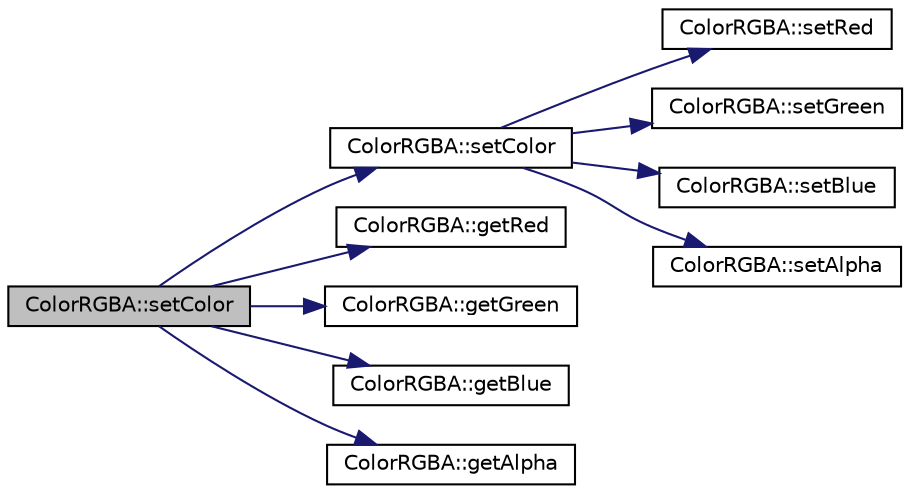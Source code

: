 digraph "ColorRGBA::setColor"
{
  edge [fontname="Helvetica",fontsize="10",labelfontname="Helvetica",labelfontsize="10"];
  node [fontname="Helvetica",fontsize="10",shape=record];
  rankdir="LR";
  Node1 [label="ColorRGBA::setColor",height=0.2,width=0.4,color="black", fillcolor="grey75", style="filled", fontcolor="black"];
  Node1 -> Node2 [color="midnightblue",fontsize="10",style="solid",fontname="Helvetica"];
  Node2 [label="ColorRGBA::setColor",height=0.2,width=0.4,color="black", fillcolor="white", style="filled",URL="$class_color_r_g_b_a.html#a76f2f4e38f975f9389390180ffd33c75"];
  Node2 -> Node3 [color="midnightblue",fontsize="10",style="solid",fontname="Helvetica"];
  Node3 [label="ColorRGBA::setRed",height=0.2,width=0.4,color="black", fillcolor="white", style="filled",URL="$class_color_r_g_b_a.html#aa89321867bc54276a32a075df7bfc941"];
  Node2 -> Node4 [color="midnightblue",fontsize="10",style="solid",fontname="Helvetica"];
  Node4 [label="ColorRGBA::setGreen",height=0.2,width=0.4,color="black", fillcolor="white", style="filled",URL="$class_color_r_g_b_a.html#a246a8741af2a6877fc2cf3b2d7558f07"];
  Node2 -> Node5 [color="midnightblue",fontsize="10",style="solid",fontname="Helvetica"];
  Node5 [label="ColorRGBA::setBlue",height=0.2,width=0.4,color="black", fillcolor="white", style="filled",URL="$class_color_r_g_b_a.html#a23fbd326b3a65240afdad9de28253627"];
  Node2 -> Node6 [color="midnightblue",fontsize="10",style="solid",fontname="Helvetica"];
  Node6 [label="ColorRGBA::setAlpha",height=0.2,width=0.4,color="black", fillcolor="white", style="filled",URL="$class_color_r_g_b_a.html#a45c53cfb2b2d1098caeaefa03e56aa2e"];
  Node1 -> Node7 [color="midnightblue",fontsize="10",style="solid",fontname="Helvetica"];
  Node7 [label="ColorRGBA::getRed",height=0.2,width=0.4,color="black", fillcolor="white", style="filled",URL="$class_color_r_g_b_a.html#a84eb325397f8253beb04f0766e00c6d8"];
  Node1 -> Node8 [color="midnightblue",fontsize="10",style="solid",fontname="Helvetica"];
  Node8 [label="ColorRGBA::getGreen",height=0.2,width=0.4,color="black", fillcolor="white", style="filled",URL="$class_color_r_g_b_a.html#a337699dcfc081d67a7fc760a31e0cafa"];
  Node1 -> Node9 [color="midnightblue",fontsize="10",style="solid",fontname="Helvetica"];
  Node9 [label="ColorRGBA::getBlue",height=0.2,width=0.4,color="black", fillcolor="white", style="filled",URL="$class_color_r_g_b_a.html#adcc5ca8f75209f1ff0b73bfc686b6336"];
  Node1 -> Node10 [color="midnightblue",fontsize="10",style="solid",fontname="Helvetica"];
  Node10 [label="ColorRGBA::getAlpha",height=0.2,width=0.4,color="black", fillcolor="white", style="filled",URL="$class_color_r_g_b_a.html#a726c1804deae2b611d3019ae769d7bbd"];
}
